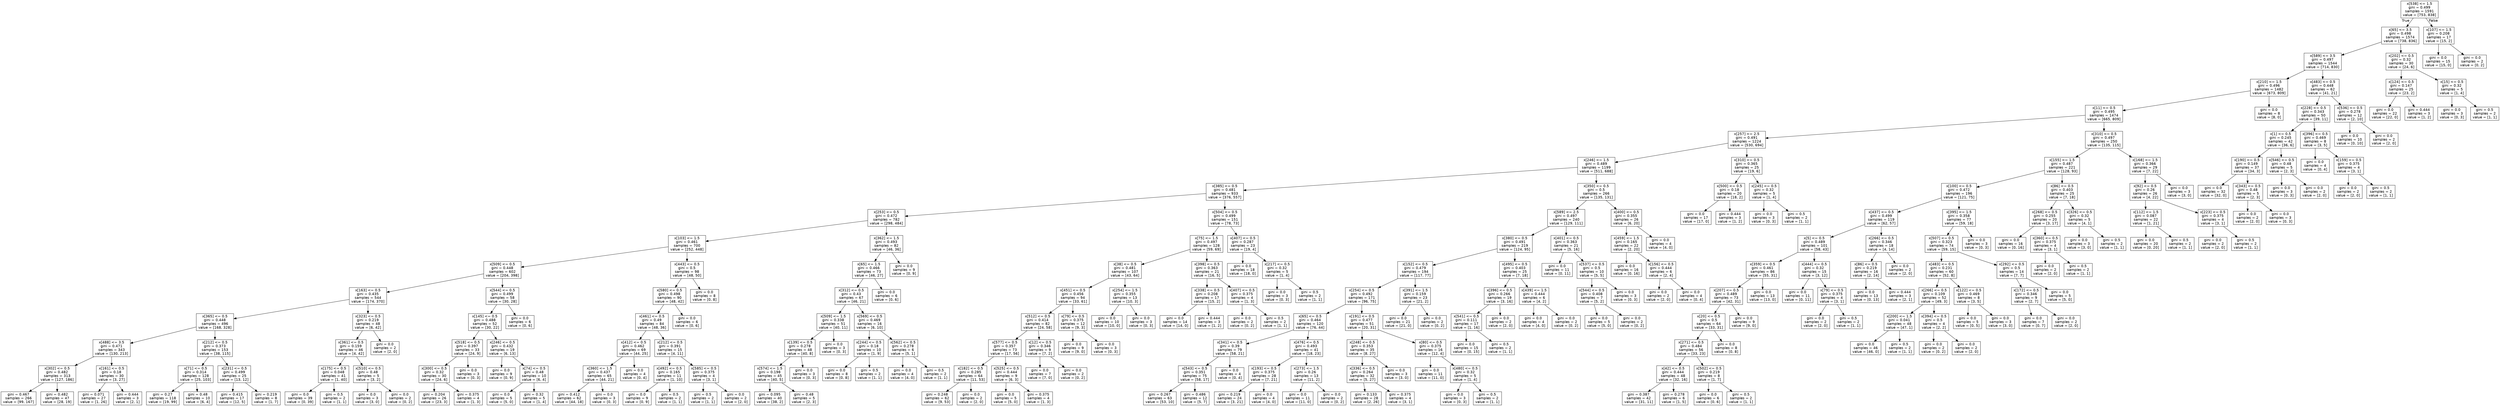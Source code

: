 digraph Tree {
node [shape=box, fontname="helvetica"] ;
edge [fontname="helvetica"] ;
0 [label="x[538] <= 1.5\ngini = 0.499\nsamples = 1591\nvalue = [753, 838]"] ;
1 [label="x[65] <= 3.5\ngini = 0.498\nsamples = 1574\nvalue = [738, 836]"] ;
0 -> 1 [labeldistance=2.5, labelangle=45, headlabel="True"] ;
2 [label="x[589] <= 3.5\ngini = 0.497\nsamples = 1544\nvalue = [714, 830]"] ;
1 -> 2 ;
3 [label="x[210] <= 1.5\ngini = 0.496\nsamples = 1482\nvalue = [673, 809]"] ;
2 -> 3 ;
4 [label="x[11] <= 0.5\ngini = 0.495\nsamples = 1474\nvalue = [665, 809]"] ;
3 -> 4 ;
5 [label="x[257] <= 2.5\ngini = 0.491\nsamples = 1224\nvalue = [530, 694]"] ;
4 -> 5 ;
6 [label="x[246] <= 1.5\ngini = 0.489\nsamples = 1199\nvalue = [511, 688]"] ;
5 -> 6 ;
7 [label="x[385] <= 0.5\ngini = 0.481\nsamples = 933\nvalue = [376, 557]"] ;
6 -> 7 ;
8 [label="x[253] <= 0.5\ngini = 0.472\nsamples = 782\nvalue = [298, 484]"] ;
7 -> 8 ;
9 [label="x[103] <= 1.5\ngini = 0.461\nsamples = 700\nvalue = [252, 448]"] ;
8 -> 9 ;
10 [label="x[509] <= 0.5\ngini = 0.448\nsamples = 602\nvalue = [204, 398]"] ;
9 -> 10 ;
11 [label="x[163] <= 0.5\ngini = 0.435\nsamples = 544\nvalue = [174, 370]"] ;
10 -> 11 ;
12 [label="x[365] <= 0.5\ngini = 0.448\nsamples = 496\nvalue = [168, 328]"] ;
11 -> 12 ;
13 [label="x[488] <= 3.5\ngini = 0.471\nsamples = 343\nvalue = [130, 213]"] ;
12 -> 13 ;
14 [label="x[302] <= 0.5\ngini = 0.482\nsamples = 313\nvalue = [127, 186]"] ;
13 -> 14 ;
15 [label="gini = 0.467\nsamples = 266\nvalue = [99, 167]"] ;
14 -> 15 ;
16 [label="gini = 0.482\nsamples = 47\nvalue = [28, 19]"] ;
14 -> 16 ;
17 [label="x[161] <= 0.5\ngini = 0.18\nsamples = 30\nvalue = [3, 27]"] ;
13 -> 17 ;
18 [label="gini = 0.071\nsamples = 27\nvalue = [1, 26]"] ;
17 -> 18 ;
19 [label="gini = 0.444\nsamples = 3\nvalue = [2, 1]"] ;
17 -> 19 ;
20 [label="x[212] <= 0.5\ngini = 0.373\nsamples = 153\nvalue = [38, 115]"] ;
12 -> 20 ;
21 [label="x[71] <= 0.5\ngini = 0.314\nsamples = 128\nvalue = [25, 103]"] ;
20 -> 21 ;
22 [label="gini = 0.27\nsamples = 118\nvalue = [19, 99]"] ;
21 -> 22 ;
23 [label="gini = 0.48\nsamples = 10\nvalue = [6, 4]"] ;
21 -> 23 ;
24 [label="x[231] <= 0.5\ngini = 0.499\nsamples = 25\nvalue = [13, 12]"] ;
20 -> 24 ;
25 [label="gini = 0.415\nsamples = 17\nvalue = [12, 5]"] ;
24 -> 25 ;
26 [label="gini = 0.219\nsamples = 8\nvalue = [1, 7]"] ;
24 -> 26 ;
27 [label="x[323] <= 0.5\ngini = 0.219\nsamples = 48\nvalue = [6, 42]"] ;
11 -> 27 ;
28 [label="x[361] <= 0.5\ngini = 0.159\nsamples = 46\nvalue = [4, 42]"] ;
27 -> 28 ;
29 [label="x[175] <= 0.5\ngini = 0.048\nsamples = 41\nvalue = [1, 40]"] ;
28 -> 29 ;
30 [label="gini = 0.0\nsamples = 39\nvalue = [0, 39]"] ;
29 -> 30 ;
31 [label="gini = 0.5\nsamples = 2\nvalue = [1, 1]"] ;
29 -> 31 ;
32 [label="x[510] <= 0.5\ngini = 0.48\nsamples = 5\nvalue = [3, 2]"] ;
28 -> 32 ;
33 [label="gini = 0.0\nsamples = 3\nvalue = [3, 0]"] ;
32 -> 33 ;
34 [label="gini = 0.0\nsamples = 2\nvalue = [0, 2]"] ;
32 -> 34 ;
35 [label="gini = 0.0\nsamples = 2\nvalue = [2, 0]"] ;
27 -> 35 ;
36 [label="x[544] <= 0.5\ngini = 0.499\nsamples = 58\nvalue = [30, 28]"] ;
10 -> 36 ;
37 [label="x[145] <= 0.5\ngini = 0.488\nsamples = 52\nvalue = [30, 22]"] ;
36 -> 37 ;
38 [label="x[518] <= 0.5\ngini = 0.397\nsamples = 33\nvalue = [24, 9]"] ;
37 -> 38 ;
39 [label="x[300] <= 0.5\ngini = 0.32\nsamples = 30\nvalue = [24, 6]"] ;
38 -> 39 ;
40 [label="gini = 0.204\nsamples = 26\nvalue = [23, 3]"] ;
39 -> 40 ;
41 [label="gini = 0.375\nsamples = 4\nvalue = [1, 3]"] ;
39 -> 41 ;
42 [label="gini = 0.0\nsamples = 3\nvalue = [0, 3]"] ;
38 -> 42 ;
43 [label="x[246] <= 0.5\ngini = 0.432\nsamples = 19\nvalue = [6, 13]"] ;
37 -> 43 ;
44 [label="gini = 0.0\nsamples = 9\nvalue = [0, 9]"] ;
43 -> 44 ;
45 [label="x[74] <= 0.5\ngini = 0.48\nsamples = 10\nvalue = [6, 4]"] ;
43 -> 45 ;
46 [label="gini = 0.0\nsamples = 5\nvalue = [5, 0]"] ;
45 -> 46 ;
47 [label="gini = 0.32\nsamples = 5\nvalue = [1, 4]"] ;
45 -> 47 ;
48 [label="gini = 0.0\nsamples = 6\nvalue = [0, 6]"] ;
36 -> 48 ;
49 [label="x[443] <= 0.5\ngini = 0.5\nsamples = 98\nvalue = [48, 50]"] ;
9 -> 49 ;
50 [label="x[580] <= 0.5\ngini = 0.498\nsamples = 90\nvalue = [48, 42]"] ;
49 -> 50 ;
51 [label="x[461] <= 0.5\ngini = 0.49\nsamples = 84\nvalue = [48, 36]"] ;
50 -> 51 ;
52 [label="x[412] <= 0.5\ngini = 0.462\nsamples = 69\nvalue = [44, 25]"] ;
51 -> 52 ;
53 [label="x[360] <= 1.5\ngini = 0.437\nsamples = 65\nvalue = [44, 21]"] ;
52 -> 53 ;
54 [label="gini = 0.412\nsamples = 62\nvalue = [44, 18]"] ;
53 -> 54 ;
55 [label="gini = 0.0\nsamples = 3\nvalue = [0, 3]"] ;
53 -> 55 ;
56 [label="gini = 0.0\nsamples = 4\nvalue = [0, 4]"] ;
52 -> 56 ;
57 [label="x[212] <= 0.5\ngini = 0.391\nsamples = 15\nvalue = [4, 11]"] ;
51 -> 57 ;
58 [label="x[492] <= 0.5\ngini = 0.165\nsamples = 11\nvalue = [1, 10]"] ;
57 -> 58 ;
59 [label="gini = 0.0\nsamples = 9\nvalue = [0, 9]"] ;
58 -> 59 ;
60 [label="gini = 0.5\nsamples = 2\nvalue = [1, 1]"] ;
58 -> 60 ;
61 [label="x[585] <= 0.5\ngini = 0.375\nsamples = 4\nvalue = [3, 1]"] ;
57 -> 61 ;
62 [label="gini = 0.5\nsamples = 2\nvalue = [1, 1]"] ;
61 -> 62 ;
63 [label="gini = 0.0\nsamples = 2\nvalue = [2, 0]"] ;
61 -> 63 ;
64 [label="gini = 0.0\nsamples = 6\nvalue = [0, 6]"] ;
50 -> 64 ;
65 [label="gini = 0.0\nsamples = 8\nvalue = [0, 8]"] ;
49 -> 65 ;
66 [label="x[362] <= 1.5\ngini = 0.493\nsamples = 82\nvalue = [46, 36]"] ;
8 -> 66 ;
67 [label="x[65] <= 1.5\ngini = 0.466\nsamples = 73\nvalue = [46, 27]"] ;
66 -> 67 ;
68 [label="x[312] <= 0.5\ngini = 0.43\nsamples = 67\nvalue = [46, 21]"] ;
67 -> 68 ;
69 [label="x[509] <= 1.5\ngini = 0.338\nsamples = 51\nvalue = [40, 11]"] ;
68 -> 69 ;
70 [label="x[139] <= 0.5\ngini = 0.278\nsamples = 48\nvalue = [40, 8]"] ;
69 -> 70 ;
71 [label="x[574] <= 1.5\ngini = 0.198\nsamples = 45\nvalue = [40, 5]"] ;
70 -> 71 ;
72 [label="gini = 0.095\nsamples = 40\nvalue = [38, 2]"] ;
71 -> 72 ;
73 [label="gini = 0.48\nsamples = 5\nvalue = [2, 3]"] ;
71 -> 73 ;
74 [label="gini = 0.0\nsamples = 3\nvalue = [0, 3]"] ;
70 -> 74 ;
75 [label="gini = 0.0\nsamples = 3\nvalue = [0, 3]"] ;
69 -> 75 ;
76 [label="x[569] <= 0.5\ngini = 0.469\nsamples = 16\nvalue = [6, 10]"] ;
68 -> 76 ;
77 [label="x[244] <= 0.5\ngini = 0.18\nsamples = 10\nvalue = [1, 9]"] ;
76 -> 77 ;
78 [label="gini = 0.0\nsamples = 8\nvalue = [0, 8]"] ;
77 -> 78 ;
79 [label="gini = 0.5\nsamples = 2\nvalue = [1, 1]"] ;
77 -> 79 ;
80 [label="x[562] <= 0.5\ngini = 0.278\nsamples = 6\nvalue = [5, 1]"] ;
76 -> 80 ;
81 [label="gini = 0.0\nsamples = 4\nvalue = [4, 0]"] ;
80 -> 81 ;
82 [label="gini = 0.5\nsamples = 2\nvalue = [1, 1]"] ;
80 -> 82 ;
83 [label="gini = 0.0\nsamples = 6\nvalue = [0, 6]"] ;
67 -> 83 ;
84 [label="gini = 0.0\nsamples = 9\nvalue = [0, 9]"] ;
66 -> 84 ;
85 [label="x[504] <= 0.5\ngini = 0.499\nsamples = 151\nvalue = [78, 73]"] ;
7 -> 85 ;
86 [label="x[75] <= 1.5\ngini = 0.497\nsamples = 128\nvalue = [59, 69]"] ;
85 -> 86 ;
87 [label="x[38] <= 0.5\ngini = 0.481\nsamples = 107\nvalue = [43, 64]"] ;
86 -> 87 ;
88 [label="x[451] <= 0.5\ngini = 0.456\nsamples = 94\nvalue = [33, 61]"] ;
87 -> 88 ;
89 [label="x[512] <= 0.5\ngini = 0.414\nsamples = 82\nvalue = [24, 58]"] ;
88 -> 89 ;
90 [label="x[577] <= 0.5\ngini = 0.357\nsamples = 73\nvalue = [17, 56]"] ;
89 -> 90 ;
91 [label="x[182] <= 0.5\ngini = 0.285\nsamples = 64\nvalue = [11, 53]"] ;
90 -> 91 ;
92 [label="gini = 0.248\nsamples = 62\nvalue = [9, 53]"] ;
91 -> 92 ;
93 [label="gini = 0.0\nsamples = 2\nvalue = [2, 0]"] ;
91 -> 93 ;
94 [label="x[525] <= 0.5\ngini = 0.444\nsamples = 9\nvalue = [6, 3]"] ;
90 -> 94 ;
95 [label="gini = 0.0\nsamples = 5\nvalue = [5, 0]"] ;
94 -> 95 ;
96 [label="gini = 0.375\nsamples = 4\nvalue = [1, 3]"] ;
94 -> 96 ;
97 [label="x[12] <= 0.5\ngini = 0.346\nsamples = 9\nvalue = [7, 2]"] ;
89 -> 97 ;
98 [label="gini = 0.0\nsamples = 7\nvalue = [7, 0]"] ;
97 -> 98 ;
99 [label="gini = 0.0\nsamples = 2\nvalue = [0, 2]"] ;
97 -> 99 ;
100 [label="x[79] <= 0.5\ngini = 0.375\nsamples = 12\nvalue = [9, 3]"] ;
88 -> 100 ;
101 [label="gini = 0.0\nsamples = 9\nvalue = [9, 0]"] ;
100 -> 101 ;
102 [label="gini = 0.0\nsamples = 3\nvalue = [0, 3]"] ;
100 -> 102 ;
103 [label="x[254] <= 1.5\ngini = 0.355\nsamples = 13\nvalue = [10, 3]"] ;
87 -> 103 ;
104 [label="gini = 0.0\nsamples = 10\nvalue = [10, 0]"] ;
103 -> 104 ;
105 [label="gini = 0.0\nsamples = 3\nvalue = [0, 3]"] ;
103 -> 105 ;
106 [label="x[398] <= 0.5\ngini = 0.363\nsamples = 21\nvalue = [16, 5]"] ;
86 -> 106 ;
107 [label="x[338] <= 0.5\ngini = 0.208\nsamples = 17\nvalue = [15, 2]"] ;
106 -> 107 ;
108 [label="gini = 0.0\nsamples = 14\nvalue = [14, 0]"] ;
107 -> 108 ;
109 [label="gini = 0.444\nsamples = 3\nvalue = [1, 2]"] ;
107 -> 109 ;
110 [label="x[407] <= 0.5\ngini = 0.375\nsamples = 4\nvalue = [1, 3]"] ;
106 -> 110 ;
111 [label="gini = 0.0\nsamples = 2\nvalue = [0, 2]"] ;
110 -> 111 ;
112 [label="gini = 0.5\nsamples = 2\nvalue = [1, 1]"] ;
110 -> 112 ;
113 [label="x[407] <= 0.5\ngini = 0.287\nsamples = 23\nvalue = [19, 4]"] ;
85 -> 113 ;
114 [label="gini = 0.0\nsamples = 18\nvalue = [18, 0]"] ;
113 -> 114 ;
115 [label="x[217] <= 0.5\ngini = 0.32\nsamples = 5\nvalue = [1, 4]"] ;
113 -> 115 ;
116 [label="gini = 0.0\nsamples = 3\nvalue = [0, 3]"] ;
115 -> 116 ;
117 [label="gini = 0.5\nsamples = 2\nvalue = [1, 1]"] ;
115 -> 117 ;
118 [label="x[350] <= 0.5\ngini = 0.5\nsamples = 266\nvalue = [135, 131]"] ;
6 -> 118 ;
119 [label="x[589] <= 2.5\ngini = 0.497\nsamples = 240\nvalue = [129, 111]"] ;
118 -> 119 ;
120 [label="x[380] <= 0.5\ngini = 0.491\nsamples = 219\nvalue = [124, 95]"] ;
119 -> 120 ;
121 [label="x[152] <= 0.5\ngini = 0.479\nsamples = 194\nvalue = [117, 77]"] ;
120 -> 121 ;
122 [label="x[254] <= 0.5\ngini = 0.492\nsamples = 171\nvalue = [96, 75]"] ;
121 -> 122 ;
123 [label="x[65] <= 0.5\ngini = 0.464\nsamples = 120\nvalue = [76, 44]"] ;
122 -> 123 ;
124 [label="x[341] <= 0.5\ngini = 0.39\nsamples = 79\nvalue = [58, 21]"] ;
123 -> 124 ;
125 [label="x[543] <= 0.5\ngini = 0.351\nsamples = 75\nvalue = [58, 17]"] ;
124 -> 125 ;
126 [label="gini = 0.267\nsamples = 63\nvalue = [53, 10]"] ;
125 -> 126 ;
127 [label="gini = 0.486\nsamples = 12\nvalue = [5, 7]"] ;
125 -> 127 ;
128 [label="gini = 0.0\nsamples = 4\nvalue = [0, 4]"] ;
124 -> 128 ;
129 [label="x[476] <= 0.5\ngini = 0.493\nsamples = 41\nvalue = [18, 23]"] ;
123 -> 129 ;
130 [label="x[193] <= 0.5\ngini = 0.375\nsamples = 28\nvalue = [7, 21]"] ;
129 -> 130 ;
131 [label="gini = 0.219\nsamples = 24\nvalue = [3, 21]"] ;
130 -> 131 ;
132 [label="gini = 0.0\nsamples = 4\nvalue = [4, 0]"] ;
130 -> 132 ;
133 [label="x[273] <= 1.5\ngini = 0.26\nsamples = 13\nvalue = [11, 2]"] ;
129 -> 133 ;
134 [label="gini = 0.0\nsamples = 11\nvalue = [11, 0]"] ;
133 -> 134 ;
135 [label="gini = 0.0\nsamples = 2\nvalue = [0, 2]"] ;
133 -> 135 ;
136 [label="x[191] <= 0.5\ngini = 0.477\nsamples = 51\nvalue = [20, 31]"] ;
122 -> 136 ;
137 [label="x[248] <= 0.5\ngini = 0.353\nsamples = 35\nvalue = [8, 27]"] ;
136 -> 137 ;
138 [label="x[336] <= 0.5\ngini = 0.264\nsamples = 32\nvalue = [5, 27]"] ;
137 -> 138 ;
139 [label="gini = 0.133\nsamples = 28\nvalue = [2, 26]"] ;
138 -> 139 ;
140 [label="gini = 0.375\nsamples = 4\nvalue = [3, 1]"] ;
138 -> 140 ;
141 [label="gini = 0.0\nsamples = 3\nvalue = [3, 0]"] ;
137 -> 141 ;
142 [label="x[80] <= 0.5\ngini = 0.375\nsamples = 16\nvalue = [12, 4]"] ;
136 -> 142 ;
143 [label="gini = 0.0\nsamples = 11\nvalue = [11, 0]"] ;
142 -> 143 ;
144 [label="x[480] <= 0.5\ngini = 0.32\nsamples = 5\nvalue = [1, 4]"] ;
142 -> 144 ;
145 [label="gini = 0.0\nsamples = 3\nvalue = [0, 3]"] ;
144 -> 145 ;
146 [label="gini = 0.5\nsamples = 2\nvalue = [1, 1]"] ;
144 -> 146 ;
147 [label="x[391] <= 1.5\ngini = 0.159\nsamples = 23\nvalue = [21, 2]"] ;
121 -> 147 ;
148 [label="gini = 0.0\nsamples = 21\nvalue = [21, 0]"] ;
147 -> 148 ;
149 [label="gini = 0.0\nsamples = 2\nvalue = [0, 2]"] ;
147 -> 149 ;
150 [label="x[495] <= 0.5\ngini = 0.403\nsamples = 25\nvalue = [7, 18]"] ;
120 -> 150 ;
151 [label="x[396] <= 0.5\ngini = 0.266\nsamples = 19\nvalue = [3, 16]"] ;
150 -> 151 ;
152 [label="x[541] <= 0.5\ngini = 0.111\nsamples = 17\nvalue = [1, 16]"] ;
151 -> 152 ;
153 [label="gini = 0.0\nsamples = 15\nvalue = [0, 15]"] ;
152 -> 153 ;
154 [label="gini = 0.5\nsamples = 2\nvalue = [1, 1]"] ;
152 -> 154 ;
155 [label="gini = 0.0\nsamples = 2\nvalue = [2, 0]"] ;
151 -> 155 ;
156 [label="x[439] <= 1.5\ngini = 0.444\nsamples = 6\nvalue = [4, 2]"] ;
150 -> 156 ;
157 [label="gini = 0.0\nsamples = 4\nvalue = [4, 0]"] ;
156 -> 157 ;
158 [label="gini = 0.0\nsamples = 2\nvalue = [0, 2]"] ;
156 -> 158 ;
159 [label="x[401] <= 0.5\ngini = 0.363\nsamples = 21\nvalue = [5, 16]"] ;
119 -> 159 ;
160 [label="gini = 0.0\nsamples = 11\nvalue = [0, 11]"] ;
159 -> 160 ;
161 [label="x[537] <= 0.5\ngini = 0.5\nsamples = 10\nvalue = [5, 5]"] ;
159 -> 161 ;
162 [label="x[544] <= 0.5\ngini = 0.408\nsamples = 7\nvalue = [5, 2]"] ;
161 -> 162 ;
163 [label="gini = 0.0\nsamples = 5\nvalue = [5, 0]"] ;
162 -> 163 ;
164 [label="gini = 0.0\nsamples = 2\nvalue = [0, 2]"] ;
162 -> 164 ;
165 [label="gini = 0.0\nsamples = 3\nvalue = [0, 3]"] ;
161 -> 165 ;
166 [label="x[400] <= 0.5\ngini = 0.355\nsamples = 26\nvalue = [6, 20]"] ;
118 -> 166 ;
167 [label="x[459] <= 1.5\ngini = 0.165\nsamples = 22\nvalue = [2, 20]"] ;
166 -> 167 ;
168 [label="gini = 0.0\nsamples = 16\nvalue = [0, 16]"] ;
167 -> 168 ;
169 [label="x[156] <= 0.5\ngini = 0.444\nsamples = 6\nvalue = [2, 4]"] ;
167 -> 169 ;
170 [label="gini = 0.0\nsamples = 2\nvalue = [2, 0]"] ;
169 -> 170 ;
171 [label="gini = 0.0\nsamples = 4\nvalue = [0, 4]"] ;
169 -> 171 ;
172 [label="gini = 0.0\nsamples = 4\nvalue = [4, 0]"] ;
166 -> 172 ;
173 [label="x[310] <= 0.5\ngini = 0.365\nsamples = 25\nvalue = [19, 6]"] ;
5 -> 173 ;
174 [label="x[500] <= 0.5\ngini = 0.18\nsamples = 20\nvalue = [18, 2]"] ;
173 -> 174 ;
175 [label="gini = 0.0\nsamples = 17\nvalue = [17, 0]"] ;
174 -> 175 ;
176 [label="gini = 0.444\nsamples = 3\nvalue = [1, 2]"] ;
174 -> 176 ;
177 [label="x[245] <= 0.5\ngini = 0.32\nsamples = 5\nvalue = [1, 4]"] ;
173 -> 177 ;
178 [label="gini = 0.0\nsamples = 3\nvalue = [0, 3]"] ;
177 -> 178 ;
179 [label="gini = 0.5\nsamples = 2\nvalue = [1, 1]"] ;
177 -> 179 ;
180 [label="x[310] <= 0.5\ngini = 0.497\nsamples = 250\nvalue = [135, 115]"] ;
4 -> 180 ;
181 [label="x[155] <= 1.5\ngini = 0.487\nsamples = 221\nvalue = [128, 93]"] ;
180 -> 181 ;
182 [label="x[100] <= 0.5\ngini = 0.472\nsamples = 196\nvalue = [121, 75]"] ;
181 -> 182 ;
183 [label="x[437] <= 0.5\ngini = 0.499\nsamples = 119\nvalue = [62, 57]"] ;
182 -> 183 ;
184 [label="x[5] <= 0.5\ngini = 0.489\nsamples = 101\nvalue = [58, 43]"] ;
183 -> 184 ;
185 [label="x[359] <= 0.5\ngini = 0.461\nsamples = 86\nvalue = [55, 31]"] ;
184 -> 185 ;
186 [label="x[207] <= 0.5\ngini = 0.489\nsamples = 73\nvalue = [42, 31]"] ;
185 -> 186 ;
187 [label="x[20] <= 0.5\ngini = 0.5\nsamples = 64\nvalue = [33, 31]"] ;
186 -> 187 ;
188 [label="x[271] <= 0.5\ngini = 0.484\nsamples = 56\nvalue = [33, 23]"] ;
187 -> 188 ;
189 [label="x[42] <= 0.5\ngini = 0.444\nsamples = 48\nvalue = [32, 16]"] ;
188 -> 189 ;
190 [label="gini = 0.387\nsamples = 42\nvalue = [31, 11]"] ;
189 -> 190 ;
191 [label="gini = 0.278\nsamples = 6\nvalue = [1, 5]"] ;
189 -> 191 ;
192 [label="x[502] <= 0.5\ngini = 0.219\nsamples = 8\nvalue = [1, 7]"] ;
188 -> 192 ;
193 [label="gini = 0.0\nsamples = 6\nvalue = [0, 6]"] ;
192 -> 193 ;
194 [label="gini = 0.5\nsamples = 2\nvalue = [1, 1]"] ;
192 -> 194 ;
195 [label="gini = 0.0\nsamples = 8\nvalue = [0, 8]"] ;
187 -> 195 ;
196 [label="gini = 0.0\nsamples = 9\nvalue = [9, 0]"] ;
186 -> 196 ;
197 [label="gini = 0.0\nsamples = 13\nvalue = [13, 0]"] ;
185 -> 197 ;
198 [label="x[444] <= 0.5\ngini = 0.32\nsamples = 15\nvalue = [3, 12]"] ;
184 -> 198 ;
199 [label="gini = 0.0\nsamples = 11\nvalue = [0, 11]"] ;
198 -> 199 ;
200 [label="x[79] <= 0.5\ngini = 0.375\nsamples = 4\nvalue = [3, 1]"] ;
198 -> 200 ;
201 [label="gini = 0.0\nsamples = 2\nvalue = [2, 0]"] ;
200 -> 201 ;
202 [label="gini = 0.5\nsamples = 2\nvalue = [1, 1]"] ;
200 -> 202 ;
203 [label="x[266] <= 0.5\ngini = 0.346\nsamples = 18\nvalue = [4, 14]"] ;
183 -> 203 ;
204 [label="x[86] <= 0.5\ngini = 0.219\nsamples = 16\nvalue = [2, 14]"] ;
203 -> 204 ;
205 [label="gini = 0.0\nsamples = 13\nvalue = [0, 13]"] ;
204 -> 205 ;
206 [label="gini = 0.444\nsamples = 3\nvalue = [2, 1]"] ;
204 -> 206 ;
207 [label="gini = 0.0\nsamples = 2\nvalue = [2, 0]"] ;
203 -> 207 ;
208 [label="x[395] <= 1.5\ngini = 0.358\nsamples = 77\nvalue = [59, 18]"] ;
182 -> 208 ;
209 [label="x[507] <= 0.5\ngini = 0.323\nsamples = 74\nvalue = [59, 15]"] ;
208 -> 209 ;
210 [label="x[483] <= 0.5\ngini = 0.231\nsamples = 60\nvalue = [52, 8]"] ;
209 -> 210 ;
211 [label="x[266] <= 0.5\ngini = 0.109\nsamples = 52\nvalue = [49, 3]"] ;
210 -> 211 ;
212 [label="x[200] <= 1.5\ngini = 0.041\nsamples = 48\nvalue = [47, 1]"] ;
211 -> 212 ;
213 [label="gini = 0.0\nsamples = 46\nvalue = [46, 0]"] ;
212 -> 213 ;
214 [label="gini = 0.5\nsamples = 2\nvalue = [1, 1]"] ;
212 -> 214 ;
215 [label="x[394] <= 0.5\ngini = 0.5\nsamples = 4\nvalue = [2, 2]"] ;
211 -> 215 ;
216 [label="gini = 0.0\nsamples = 2\nvalue = [0, 2]"] ;
215 -> 216 ;
217 [label="gini = 0.0\nsamples = 2\nvalue = [2, 0]"] ;
215 -> 217 ;
218 [label="x[122] <= 0.5\ngini = 0.469\nsamples = 8\nvalue = [3, 5]"] ;
210 -> 218 ;
219 [label="gini = 0.0\nsamples = 5\nvalue = [0, 5]"] ;
218 -> 219 ;
220 [label="gini = 0.0\nsamples = 3\nvalue = [3, 0]"] ;
218 -> 220 ;
221 [label="x[292] <= 0.5\ngini = 0.5\nsamples = 14\nvalue = [7, 7]"] ;
209 -> 221 ;
222 [label="x[172] <= 0.5\ngini = 0.346\nsamples = 9\nvalue = [2, 7]"] ;
221 -> 222 ;
223 [label="gini = 0.0\nsamples = 7\nvalue = [0, 7]"] ;
222 -> 223 ;
224 [label="gini = 0.0\nsamples = 2\nvalue = [2, 0]"] ;
222 -> 224 ;
225 [label="gini = 0.0\nsamples = 5\nvalue = [5, 0]"] ;
221 -> 225 ;
226 [label="gini = 0.0\nsamples = 3\nvalue = [0, 3]"] ;
208 -> 226 ;
227 [label="x[86] <= 0.5\ngini = 0.403\nsamples = 25\nvalue = [7, 18]"] ;
181 -> 227 ;
228 [label="x[268] <= 0.5\ngini = 0.255\nsamples = 20\nvalue = [3, 17]"] ;
227 -> 228 ;
229 [label="gini = 0.0\nsamples = 16\nvalue = [0, 16]"] ;
228 -> 229 ;
230 [label="x[360] <= 0.5\ngini = 0.375\nsamples = 4\nvalue = [3, 1]"] ;
228 -> 230 ;
231 [label="gini = 0.0\nsamples = 2\nvalue = [2, 0]"] ;
230 -> 231 ;
232 [label="gini = 0.5\nsamples = 2\nvalue = [1, 1]"] ;
230 -> 232 ;
233 [label="x[326] <= 0.5\ngini = 0.32\nsamples = 5\nvalue = [4, 1]"] ;
227 -> 233 ;
234 [label="gini = 0.0\nsamples = 3\nvalue = [3, 0]"] ;
233 -> 234 ;
235 [label="gini = 0.5\nsamples = 2\nvalue = [1, 1]"] ;
233 -> 235 ;
236 [label="x[168] <= 1.5\ngini = 0.366\nsamples = 29\nvalue = [7, 22]"] ;
180 -> 236 ;
237 [label="x[92] <= 0.5\ngini = 0.26\nsamples = 26\nvalue = [4, 22]"] ;
236 -> 237 ;
238 [label="x[112] <= 1.5\ngini = 0.087\nsamples = 22\nvalue = [1, 21]"] ;
237 -> 238 ;
239 [label="gini = 0.0\nsamples = 20\nvalue = [0, 20]"] ;
238 -> 239 ;
240 [label="gini = 0.5\nsamples = 2\nvalue = [1, 1]"] ;
238 -> 240 ;
241 [label="x[223] <= 0.5\ngini = 0.375\nsamples = 4\nvalue = [3, 1]"] ;
237 -> 241 ;
242 [label="gini = 0.0\nsamples = 2\nvalue = [2, 0]"] ;
241 -> 242 ;
243 [label="gini = 0.5\nsamples = 2\nvalue = [1, 1]"] ;
241 -> 243 ;
244 [label="gini = 0.0\nsamples = 3\nvalue = [3, 0]"] ;
236 -> 244 ;
245 [label="gini = 0.0\nsamples = 8\nvalue = [8, 0]"] ;
3 -> 245 ;
246 [label="x[483] <= 0.5\ngini = 0.448\nsamples = 62\nvalue = [41, 21]"] ;
2 -> 246 ;
247 [label="x[228] <= 0.5\ngini = 0.343\nsamples = 50\nvalue = [39, 11]"] ;
246 -> 247 ;
248 [label="x[1] <= 0.5\ngini = 0.245\nsamples = 42\nvalue = [36, 6]"] ;
247 -> 248 ;
249 [label="x[190] <= 0.5\ngini = 0.149\nsamples = 37\nvalue = [34, 3]"] ;
248 -> 249 ;
250 [label="gini = 0.0\nsamples = 32\nvalue = [32, 0]"] ;
249 -> 250 ;
251 [label="x[343] <= 0.5\ngini = 0.48\nsamples = 5\nvalue = [2, 3]"] ;
249 -> 251 ;
252 [label="gini = 0.0\nsamples = 2\nvalue = [2, 0]"] ;
251 -> 252 ;
253 [label="gini = 0.0\nsamples = 3\nvalue = [0, 3]"] ;
251 -> 253 ;
254 [label="x[546] <= 0.5\ngini = 0.48\nsamples = 5\nvalue = [2, 3]"] ;
248 -> 254 ;
255 [label="gini = 0.0\nsamples = 3\nvalue = [0, 3]"] ;
254 -> 255 ;
256 [label="gini = 0.0\nsamples = 2\nvalue = [2, 0]"] ;
254 -> 256 ;
257 [label="x[396] <= 0.5\ngini = 0.469\nsamples = 8\nvalue = [3, 5]"] ;
247 -> 257 ;
258 [label="gini = 0.0\nsamples = 4\nvalue = [0, 4]"] ;
257 -> 258 ;
259 [label="x[159] <= 0.5\ngini = 0.375\nsamples = 4\nvalue = [3, 1]"] ;
257 -> 259 ;
260 [label="gini = 0.0\nsamples = 2\nvalue = [2, 0]"] ;
259 -> 260 ;
261 [label="gini = 0.5\nsamples = 2\nvalue = [1, 1]"] ;
259 -> 261 ;
262 [label="x[536] <= 0.5\ngini = 0.278\nsamples = 12\nvalue = [2, 10]"] ;
246 -> 262 ;
263 [label="gini = 0.0\nsamples = 10\nvalue = [0, 10]"] ;
262 -> 263 ;
264 [label="gini = 0.0\nsamples = 2\nvalue = [2, 0]"] ;
262 -> 264 ;
265 [label="x[202] <= 0.5\ngini = 0.32\nsamples = 30\nvalue = [24, 6]"] ;
1 -> 265 ;
266 [label="x[124] <= 0.5\ngini = 0.147\nsamples = 25\nvalue = [23, 2]"] ;
265 -> 266 ;
267 [label="gini = 0.0\nsamples = 22\nvalue = [22, 0]"] ;
266 -> 267 ;
268 [label="gini = 0.444\nsamples = 3\nvalue = [1, 2]"] ;
266 -> 268 ;
269 [label="x[15] <= 0.5\ngini = 0.32\nsamples = 5\nvalue = [1, 4]"] ;
265 -> 269 ;
270 [label="gini = 0.0\nsamples = 3\nvalue = [0, 3]"] ;
269 -> 270 ;
271 [label="gini = 0.5\nsamples = 2\nvalue = [1, 1]"] ;
269 -> 271 ;
272 [label="x[107] <= 1.5\ngini = 0.208\nsamples = 17\nvalue = [15, 2]"] ;
0 -> 272 [labeldistance=2.5, labelangle=-45, headlabel="False"] ;
273 [label="gini = 0.0\nsamples = 15\nvalue = [15, 0]"] ;
272 -> 273 ;
274 [label="gini = 0.0\nsamples = 2\nvalue = [0, 2]"] ;
272 -> 274 ;
}